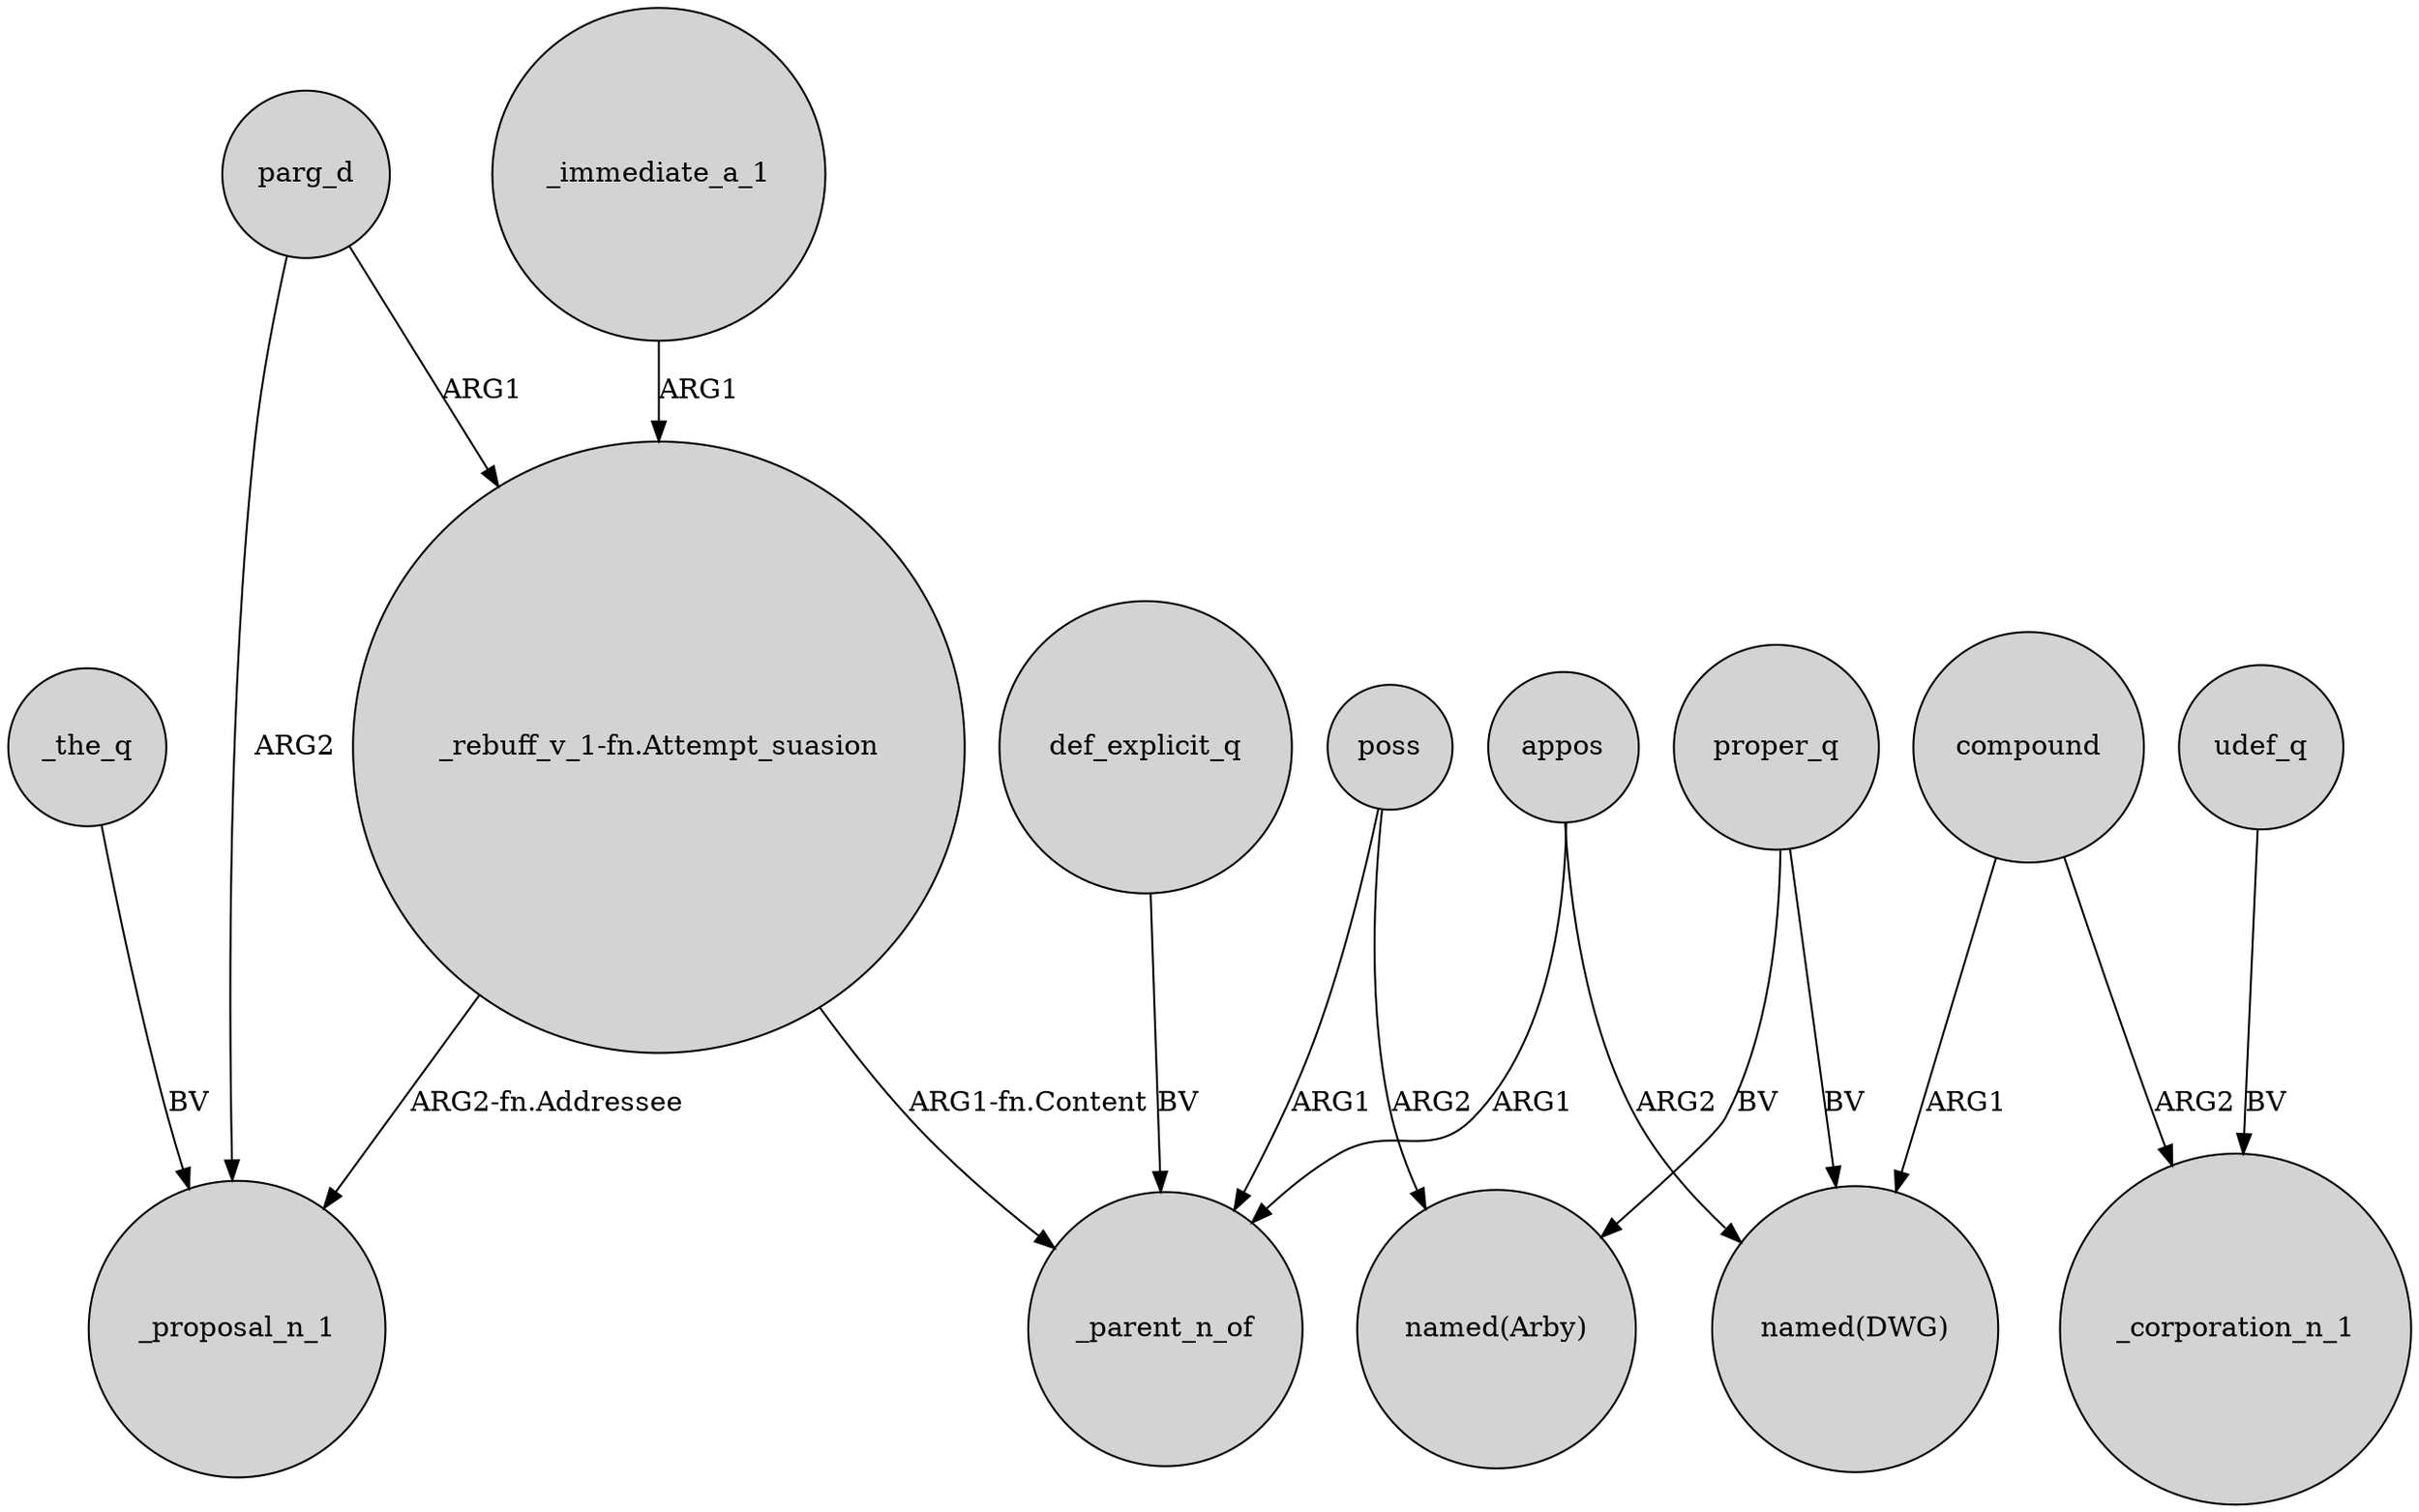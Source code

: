 digraph {
	node [shape=circle style=filled]
	appos -> _parent_n_of [label=ARG1]
	compound -> _corporation_n_1 [label=ARG2]
	udef_q -> _corporation_n_1 [label=BV]
	"_rebuff_v_1-fn.Attempt_suasion" -> _parent_n_of [label="ARG1-fn.Content"]
	_the_q -> _proposal_n_1 [label=BV]
	_immediate_a_1 -> "_rebuff_v_1-fn.Attempt_suasion" [label=ARG1]
	poss -> "named(Arby)" [label=ARG2]
	appos -> "named(DWG)" [label=ARG2]
	proper_q -> "named(Arby)" [label=BV]
	compound -> "named(DWG)" [label=ARG1]
	proper_q -> "named(DWG)" [label=BV]
	poss -> _parent_n_of [label=ARG1]
	parg_d -> _proposal_n_1 [label=ARG2]
	def_explicit_q -> _parent_n_of [label=BV]
	"_rebuff_v_1-fn.Attempt_suasion" -> _proposal_n_1 [label="ARG2-fn.Addressee"]
	parg_d -> "_rebuff_v_1-fn.Attempt_suasion" [label=ARG1]
}
